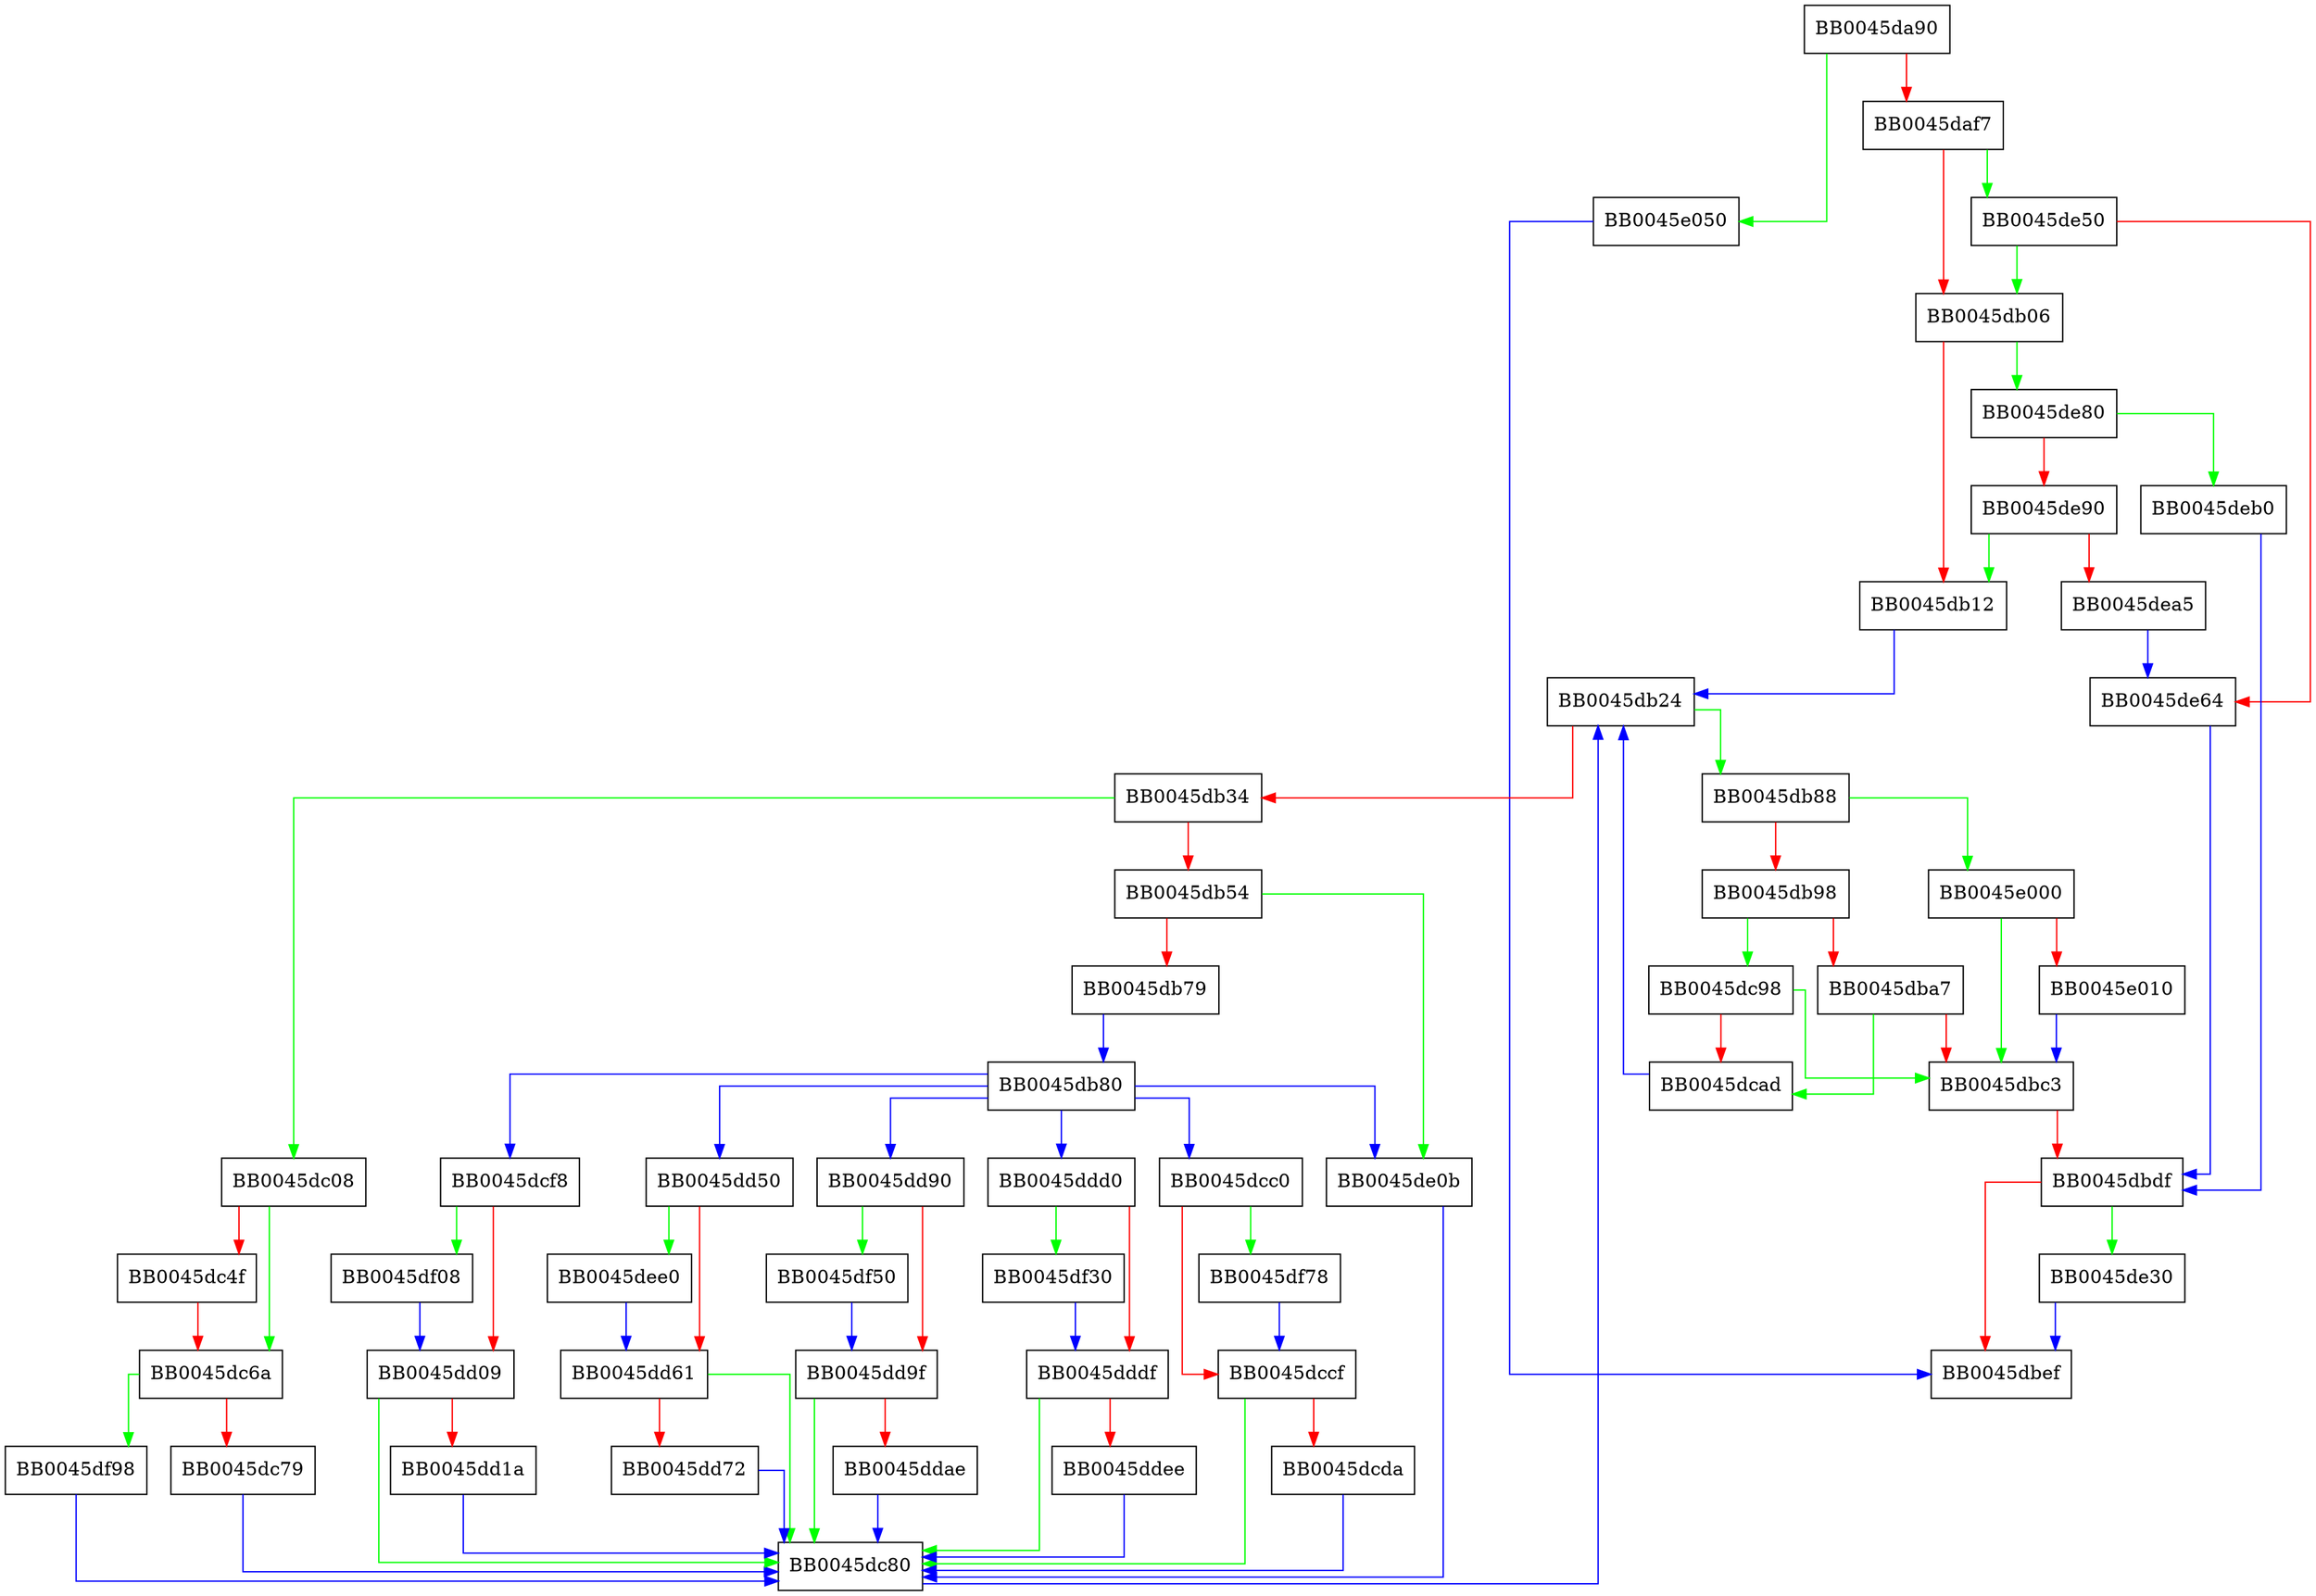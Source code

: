 digraph process {
  node [shape="box"];
  graph [splines=ortho];
  BB0045da90 -> BB0045e050 [color="green"];
  BB0045da90 -> BB0045daf7 [color="red"];
  BB0045daf7 -> BB0045de50 [color="green"];
  BB0045daf7 -> BB0045db06 [color="red"];
  BB0045db06 -> BB0045de80 [color="green"];
  BB0045db06 -> BB0045db12 [color="red"];
  BB0045db12 -> BB0045db24 [color="blue"];
  BB0045db24 -> BB0045db88 [color="green"];
  BB0045db24 -> BB0045db34 [color="red"];
  BB0045db34 -> BB0045dc08 [color="green"];
  BB0045db34 -> BB0045db54 [color="red"];
  BB0045db54 -> BB0045de0b [color="green"];
  BB0045db54 -> BB0045db79 [color="red"];
  BB0045db79 -> BB0045db80 [color="blue"];
  BB0045db80 -> BB0045de0b [color="blue"];
  BB0045db80 -> BB0045dd90 [color="blue"];
  BB0045db80 -> BB0045dd50 [color="blue"];
  BB0045db80 -> BB0045dcf8 [color="blue"];
  BB0045db80 -> BB0045dcc0 [color="blue"];
  BB0045db80 -> BB0045ddd0 [color="blue"];
  BB0045db88 -> BB0045e000 [color="green"];
  BB0045db88 -> BB0045db98 [color="red"];
  BB0045db98 -> BB0045dc98 [color="green"];
  BB0045db98 -> BB0045dba7 [color="red"];
  BB0045dba7 -> BB0045dcad [color="green"];
  BB0045dba7 -> BB0045dbc3 [color="red"];
  BB0045dbc3 -> BB0045dbdf [color="red"];
  BB0045dbdf -> BB0045de30 [color="green"];
  BB0045dbdf -> BB0045dbef [color="red"];
  BB0045dc08 -> BB0045dc6a [color="green"];
  BB0045dc08 -> BB0045dc4f [color="red"];
  BB0045dc4f -> BB0045dc6a [color="red"];
  BB0045dc6a -> BB0045df98 [color="green"];
  BB0045dc6a -> BB0045dc79 [color="red"];
  BB0045dc79 -> BB0045dc80 [color="blue"];
  BB0045dc80 -> BB0045db24 [color="blue"];
  BB0045dc98 -> BB0045dbc3 [color="green"];
  BB0045dc98 -> BB0045dcad [color="red"];
  BB0045dcad -> BB0045db24 [color="blue"];
  BB0045dcc0 -> BB0045df78 [color="green"];
  BB0045dcc0 -> BB0045dccf [color="red"];
  BB0045dccf -> BB0045dc80 [color="green"];
  BB0045dccf -> BB0045dcda [color="red"];
  BB0045dcda -> BB0045dc80 [color="blue"];
  BB0045dcf8 -> BB0045df08 [color="green"];
  BB0045dcf8 -> BB0045dd09 [color="red"];
  BB0045dd09 -> BB0045dc80 [color="green"];
  BB0045dd09 -> BB0045dd1a [color="red"];
  BB0045dd1a -> BB0045dc80 [color="blue"];
  BB0045dd50 -> BB0045dee0 [color="green"];
  BB0045dd50 -> BB0045dd61 [color="red"];
  BB0045dd61 -> BB0045dc80 [color="green"];
  BB0045dd61 -> BB0045dd72 [color="red"];
  BB0045dd72 -> BB0045dc80 [color="blue"];
  BB0045dd90 -> BB0045df50 [color="green"];
  BB0045dd90 -> BB0045dd9f [color="red"];
  BB0045dd9f -> BB0045dc80 [color="green"];
  BB0045dd9f -> BB0045ddae [color="red"];
  BB0045ddae -> BB0045dc80 [color="blue"];
  BB0045ddd0 -> BB0045df30 [color="green"];
  BB0045ddd0 -> BB0045dddf [color="red"];
  BB0045dddf -> BB0045dc80 [color="green"];
  BB0045dddf -> BB0045ddee [color="red"];
  BB0045ddee -> BB0045dc80 [color="blue"];
  BB0045de0b -> BB0045dc80 [color="blue"];
  BB0045de30 -> BB0045dbef [color="blue"];
  BB0045de50 -> BB0045db06 [color="green"];
  BB0045de50 -> BB0045de64 [color="red"];
  BB0045de64 -> BB0045dbdf [color="blue"];
  BB0045de80 -> BB0045deb0 [color="green"];
  BB0045de80 -> BB0045de90 [color="red"];
  BB0045de90 -> BB0045db12 [color="green"];
  BB0045de90 -> BB0045dea5 [color="red"];
  BB0045dea5 -> BB0045de64 [color="blue"];
  BB0045deb0 -> BB0045dbdf [color="blue"];
  BB0045dee0 -> BB0045dd61 [color="blue"];
  BB0045df08 -> BB0045dd09 [color="blue"];
  BB0045df30 -> BB0045dddf [color="blue"];
  BB0045df50 -> BB0045dd9f [color="blue"];
  BB0045df78 -> BB0045dccf [color="blue"];
  BB0045df98 -> BB0045dc80 [color="blue"];
  BB0045e000 -> BB0045dbc3 [color="green"];
  BB0045e000 -> BB0045e010 [color="red"];
  BB0045e010 -> BB0045dbc3 [color="blue"];
  BB0045e050 -> BB0045dbef [color="blue"];
}